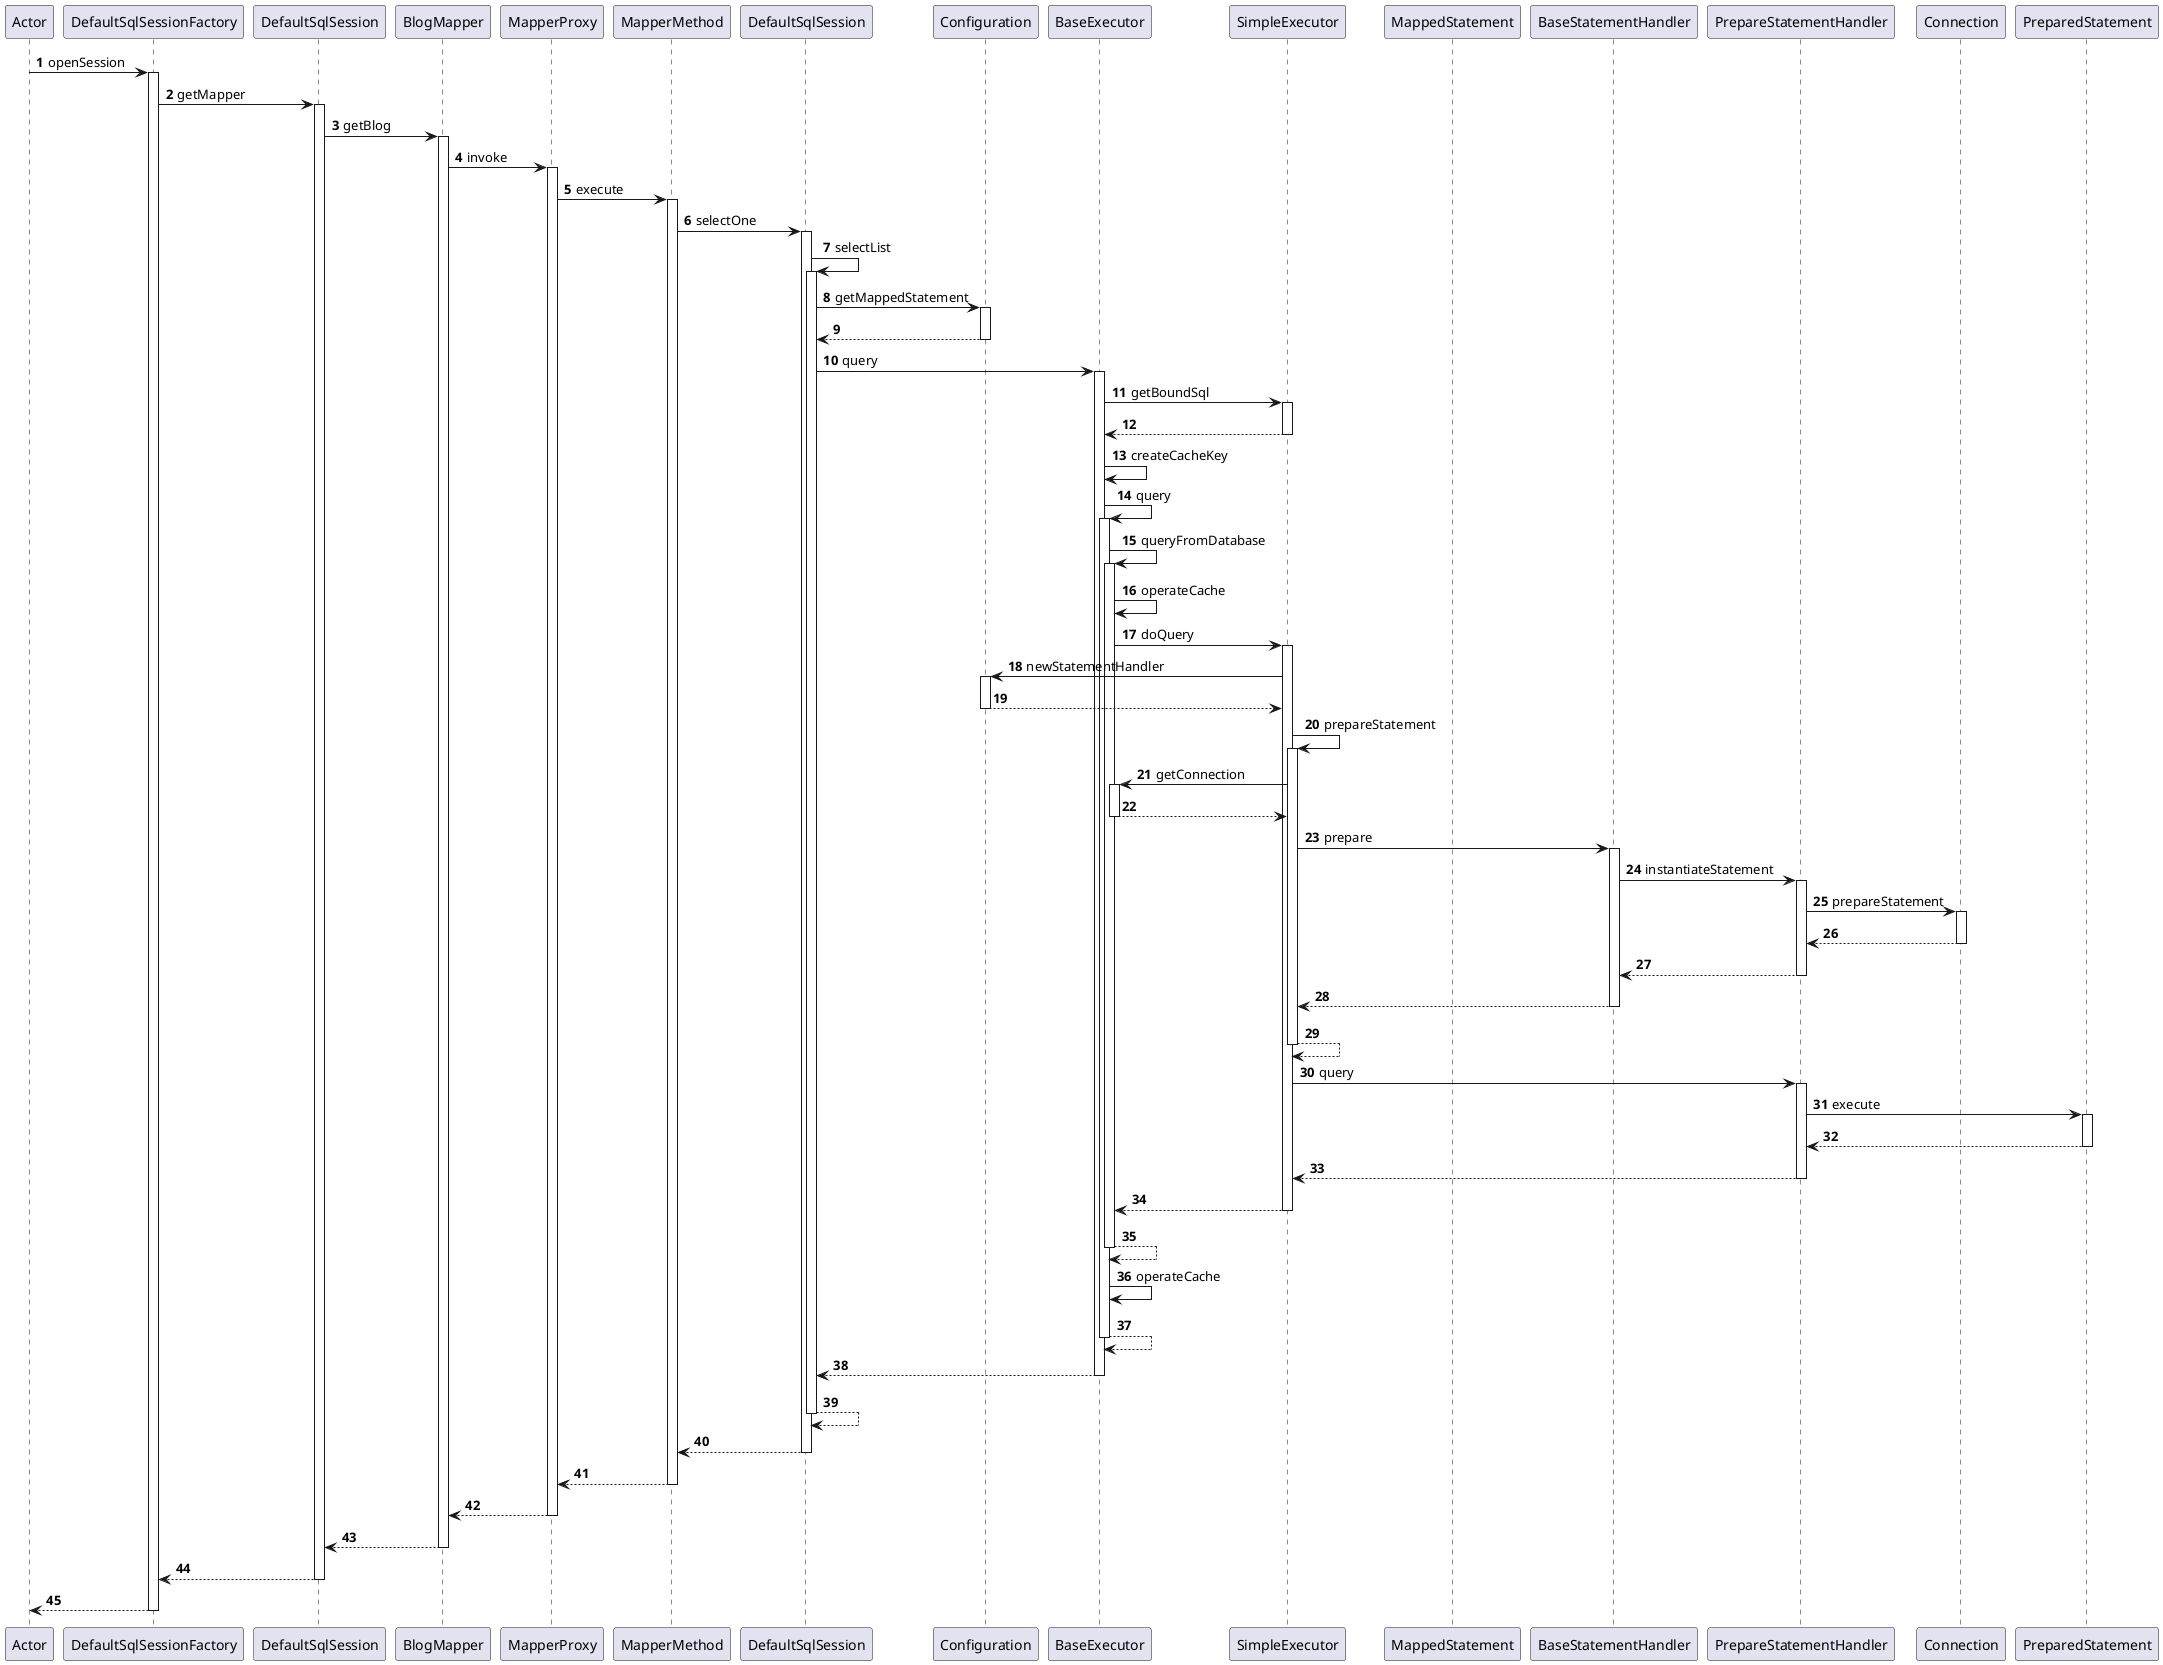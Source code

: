 @startuml

participant Actor
participant DefaultSqlSessionFactory as A
participant DefaultSqlSession as B
participant BlogMapper as C
participant MapperProxy as D
participant MapperMethod as E
participant DefaultSqlSession as F
participant Configuration as G
participant BaseExecutor as H
participant SimpleExecutor as I
participant MappedStatement as J
participant BaseStatementHandler as K
participant PrepareStatementHandler as L
participant Connection as M
participant PreparedStatement as N
autonumber

Actor -> A ++ : openSession
    A -> B ++ : getMapper
        B -> C ++ : getBlog
            C -> D ++ : invoke
                D -> E ++ : execute
                    E -> F ++ : selectOne
                        F -> F ++ : selectList
                            F -> G ++ : getMappedStatement
                            return
                            F -> H ++ : query
                                H -> I ++ : getBoundSql
                                return
                                H -> H : createCacheKey
                                H -> H ++ : query
                                    H -> H ++ : queryFromDatabase
                                        H -> H : operateCache
                                        H -> I ++ : doQuery
                                            I -> G ++ : newStatementHandler
                                            return
                                            I -> I ++ : prepareStatement
                                                I -> H ++ : getConnection
                                                return
                                                I -> K ++ : prepare
                                                    K -> L ++ : instantiateStatement
                                                        L -> M ++ : prepareStatement
                                                        return
                                                    return
                                                return
                                            return
                                            I -> L ++ : query
                                                L -> N ++ : execute
                                                return
                                            return
                                        return
                                    return
                               H -> H : operateCache
                               return
                            return
                        return
                    return
                return
            return
        return
    return
return
@enduml
